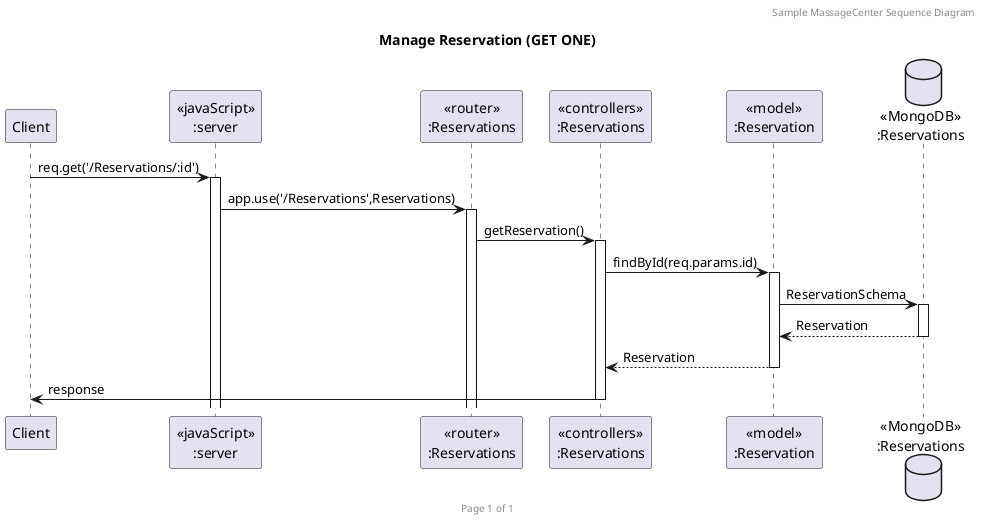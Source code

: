 @startuml Manage Reservation (GET ONE)

header Sample MassageCenter Sequence Diagram
footer Page %page% of %lastpage%
title "Manage Reservation (GET ONE)"

participant "Client" as client
participant "<<javaScript>>\n:server" as server
participant "<<router>>\n:Reservations" as routerReservations
participant "<<controllers>>\n:Reservations" as controllersReservations
participant "<<model>>\n:Reservation" as modelReservation
database "<<MongoDB>>\n:Reservations" as ReservationsDatabase

client->server ++:req.get('/Reservations/:id')
server->routerReservations ++:app.use('/Reservations',Reservations)
routerReservations -> controllersReservations ++:getReservation()
controllersReservations->modelReservation ++:findById(req.params.id)
modelReservation ->ReservationsDatabase ++: ReservationSchema
ReservationsDatabase --> modelReservation --: Reservation
controllersReservations <-- modelReservation --:Reservation
controllersReservations->client --:response

@enduml
